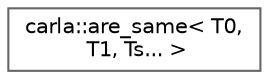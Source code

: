 digraph "类继承关系图"
{
 // INTERACTIVE_SVG=YES
 // LATEX_PDF_SIZE
  bgcolor="transparent";
  edge [fontname=Helvetica,fontsize=10,labelfontname=Helvetica,labelfontsize=10];
  node [fontname=Helvetica,fontsize=10,shape=box,height=0.2,width=0.4];
  rankdir="LR";
  Node0 [id="Node000000",label="carla::are_same\< T0,\l T1, Ts... \>",height=0.2,width=0.4,color="grey40", fillcolor="white", style="filled",URL="$d8/d4b/structcarla_1_1are__same_3_01T0_00_01T1_00_01Ts_8_8_8_01_4.html",tooltip=" "];
}
